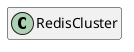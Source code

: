 @startuml
set namespaceSeparator \\
hide members
hide << alias >> circle

class RedisCluster
@enduml
